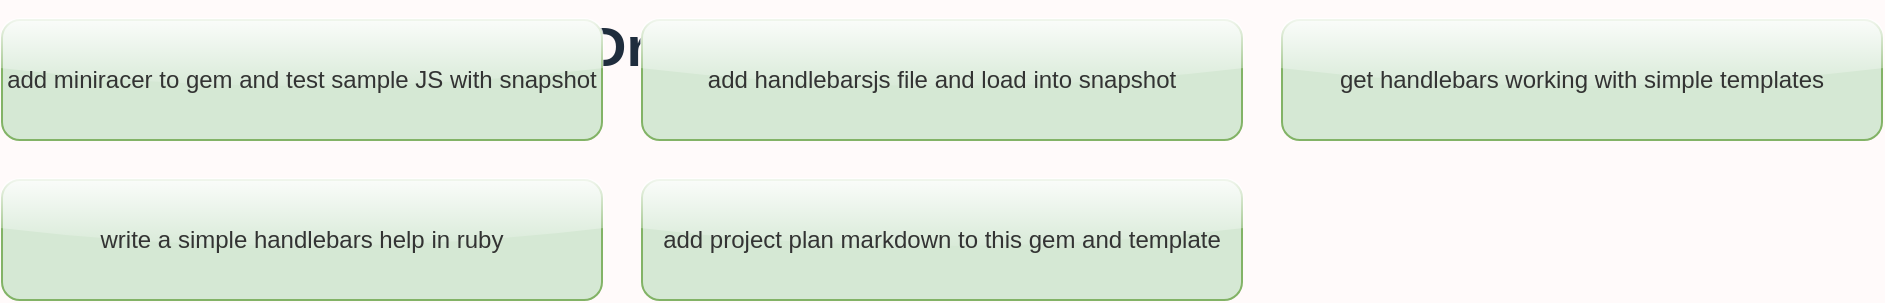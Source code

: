 <mxfile>
  <diagram id="QdY" name="In progress">
    <mxGraphModel dx="0" dy="0" background="#FFFAFA" grid="0" gridSize="10" guides="1" tooltips="1" connect="1" arrows="1" fold="1" page="1" pageScale="1" pageWidth="1169" pageHeight="827" math="0" shadow="0">
      <root>
        <mxCell id="page_root_QdY" parent="QdY"/>
        <mxCell id="node_root_QdY" parent="page_root_QdY"/>
        <mxCell id="QdY-1" value="DrawIO DSL" style="whiteSpace=wrap;html=1;rounded=1;glass=1;fontColor=#1F2D3D;text;fontSize=28;fontStyle=1;fillColor=none" vertex="1" parent="node_root_QdY">
          <mxGeometry x="300" y="0" width="400" height="80" as="geometry"/>
        </mxCell>
        <mxCell id="QdY-3" value="add miniracer to gem and test sample JS with snapshot" style="whiteSpace=wrap;html=1;rounded=1;glass=1;fillColor=#d5e8d4;strokeColor=#82b366;fontColor=#333333" vertex="1" parent="node_root_QdY">
          <mxGeometry x="10" y="10" width="300" height="60" as="geometry"/>
        </mxCell>
        <mxCell id="QdY-4" value="add handlebarsjs file and load into snapshot" style="whiteSpace=wrap;html=1;rounded=1;glass=1;fillColor=#d5e8d4;strokeColor=#82b366;fontColor=#333333" vertex="1" parent="node_root_QdY">
          <mxGeometry x="330" y="10" width="300" height="60" as="geometry"/>
        </mxCell>
        <mxCell id="QdY-5" value="get handlebars working with simple templates" style="whiteSpace=wrap;html=1;rounded=1;glass=1;fillColor=#d5e8d4;strokeColor=#82b366;fontColor=#333333" vertex="1" parent="node_root_QdY">
          <mxGeometry x="650" y="10" width="300" height="60" as="geometry"/>
        </mxCell>
        <mxCell id="QdY-6" value="write a simple handlebars help in ruby" style="whiteSpace=wrap;html=1;rounded=1;glass=1;fillColor=#d5e8d4;strokeColor=#82b366;fontColor=#333333" vertex="1" parent="node_root_QdY">
          <mxGeometry x="10" y="90" width="300" height="60" as="geometry"/>
        </mxCell>
        <mxCell id="QdY-7" value="add project plan markdown to this gem and template" style="whiteSpace=wrap;html=1;rounded=1;glass=1;fillColor=#d5e8d4;strokeColor=#82b366;fontColor=#333333" vertex="1" parent="node_root_QdY">
          <mxGeometry x="330" y="90" width="300" height="60" as="geometry"/>
        </mxCell>
      </root>
    </mxGraphModel>
  </diagram>
  <diagram id="GVc" name="To Do">
    <mxGraphModel dx="0" dy="0" background="#FFFAFA" grid="0" gridSize="10" guides="1" tooltips="1" connect="1" arrows="1" fold="1" page="1" pageScale="1" pageWidth="1169" pageHeight="827" math="0" shadow="0">
      <root>
        <mxCell id="page_root_GVc" parent="GVc"/>
        <mxCell id="node_root_GVc" parent="page_root_GVc"/>
      </root>
    </mxGraphModel>
  </diagram>
  <diagram id="yFX" name="Done">
    <mxGraphModel dx="0" dy="0" background="#FFFAFA" grid="0" gridSize="10" guides="1" tooltips="1" connect="1" arrows="1" fold="1" page="1" pageScale="1" pageWidth="1169" pageHeight="827" math="0" shadow="0">
      <root>
        <mxCell id="page_root_yFX" parent="yFX"/>
        <mxCell id="node_root_yFX" parent="page_root_yFX"/>
      </root>
    </mxGraphModel>
  </diagram>
</mxfile>
